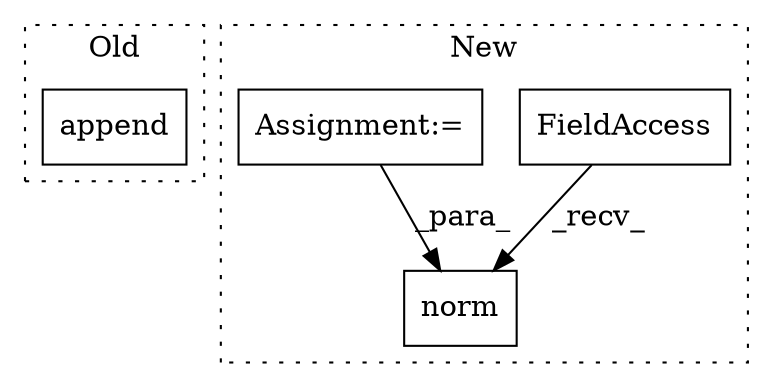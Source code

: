digraph G {
subgraph cluster0 {
1 [label="append" a="32" s="20122,20142" l="7,1" shape="box"];
label = "Old";
style="dotted";
}
subgraph cluster1 {
2 [label="norm" a="32" s="20198,20218" l="5,1" shape="box"];
3 [label="FieldAccess" a="22" s="20185" l="12" shape="box"];
4 [label="Assignment:=" a="7" s="20048" l="1" shape="box"];
label = "New";
style="dotted";
}
3 -> 2 [label="_recv_"];
4 -> 2 [label="_para_"];
}
